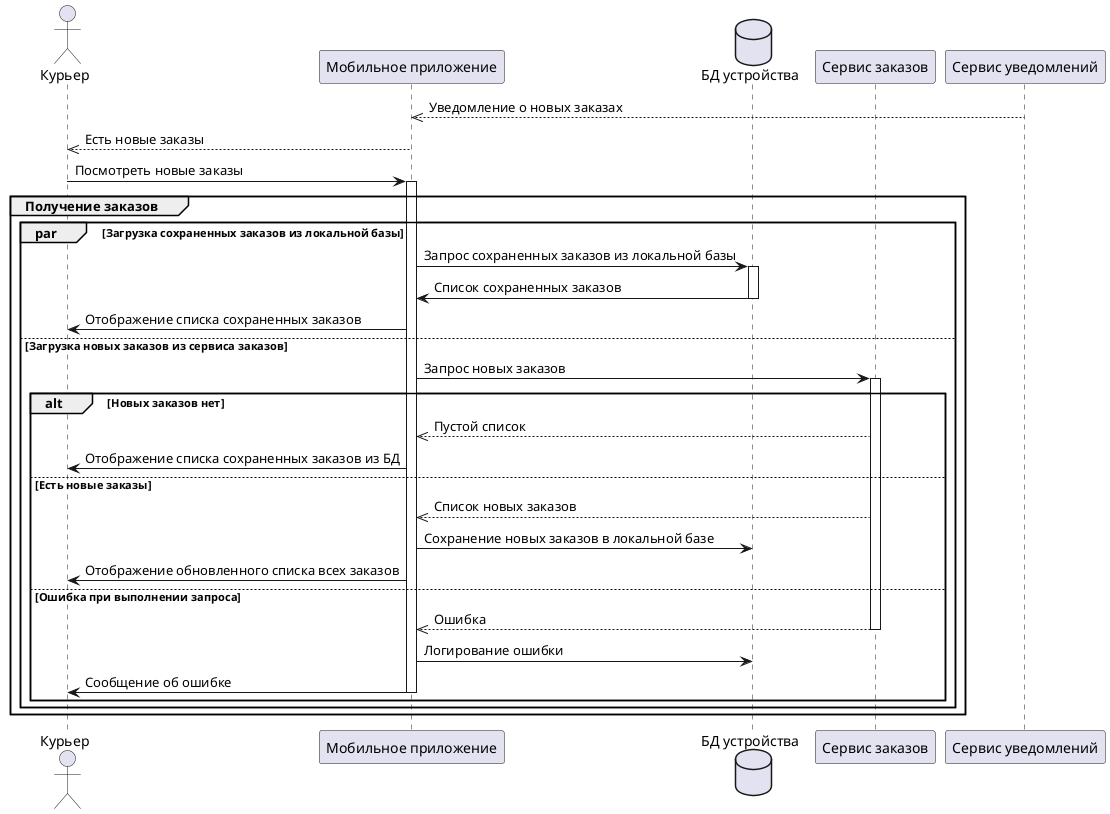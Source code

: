 @startuml
actor "Курьер" as user
participant "Мобильное приложение" as app
database "БД устройства" as db_mobile
participant "Сервис заказов" as order_service
participant "Сервис уведомлений" as notification_service

notification_service -->> app : Уведомление о новых заказах
  app -->> user : Есть новые заказы
  user -> app++ : Посмотреть новые заказы

group Получение заказов
par Загрузка сохраненных заказов из локальной базы
   app -> db_mobile++ :Запрос сохраненных заказов из локальной базы
   db_mobile -> app-- : Список сохраненных заказов
   app -> user : Отображение списка сохраненных заказов
else Загрузка новых заказов из сервиса заказов
  app -> order_service++ : Запрос новых заказов
  alt Новых заказов нет
    order_service -->> app : Пустой список
    app -> user : Отображение списка сохраненных заказов из БД
  else Есть новые заказы
    order_service -->> app : Список новых заказов
    app -> db_mobile : Сохранение новых заказов в локальной базе  
    app -> user : Отображение обновленного списка всех заказов
  else Ошибка при выполнении запроса
    order_service -->> app-- : Ошибка
    app -> db_mobile : Логирование ошибки
    app -> user-- : Сообщение об ошибке
  end

end
end
@enduml
